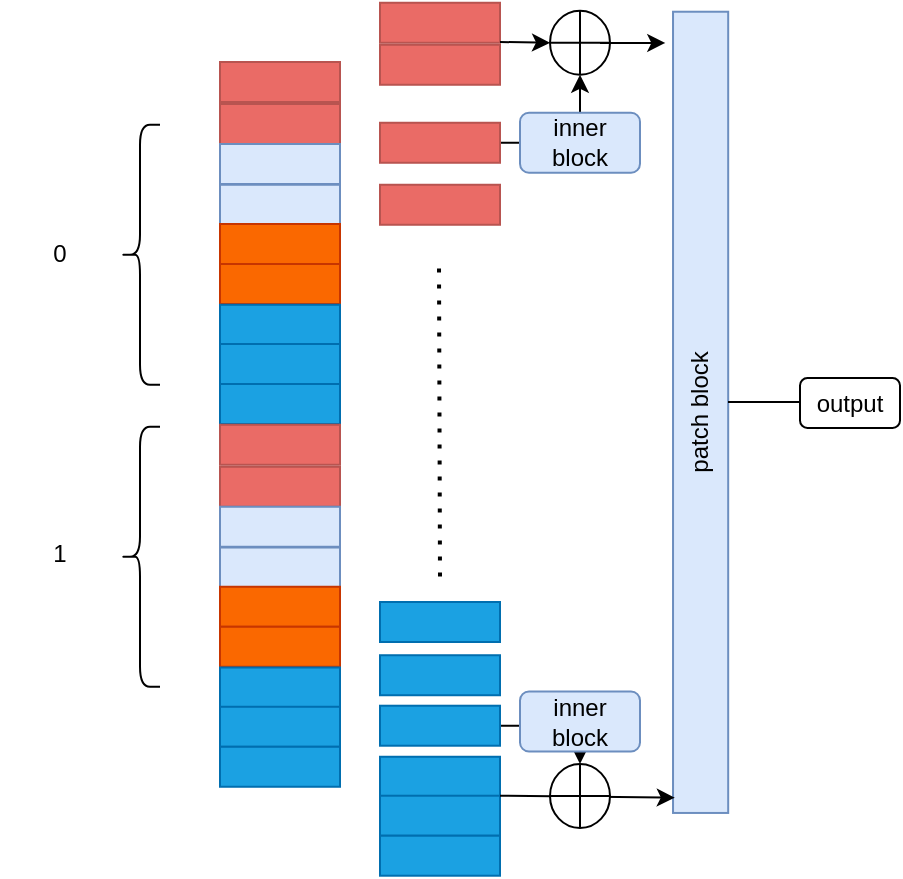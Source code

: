 <mxfile version="22.1.3" type="github">
  <diagram name="第 1 页" id="t75bReEVC3L_tU_QWsq6">
    <mxGraphModel dx="1302" dy="685" grid="1" gridSize="10" guides="1" tooltips="1" connect="1" arrows="1" fold="1" page="1" pageScale="1" pageWidth="827" pageHeight="1169" math="0" shadow="0">
      <root>
        <mxCell id="0" />
        <mxCell id="1" parent="0" />
        <mxCell id="c8WzMOXJUV4LEf6w_ohf-1" value="" style="rounded=0;whiteSpace=wrap;html=1;fillColor=#EA6B66;strokeColor=#b85450;rotation=90;" vertex="1" parent="1">
          <mxGeometry x="130" y="210" width="20" height="60" as="geometry" />
        </mxCell>
        <mxCell id="c8WzMOXJUV4LEf6w_ohf-2" value="" style="rounded=0;whiteSpace=wrap;html=1;fillColor=#EA6B66;strokeColor=#b85450;rotation=90;" vertex="1" parent="1">
          <mxGeometry x="130" y="231" width="20" height="60" as="geometry" />
        </mxCell>
        <mxCell id="c8WzMOXJUV4LEf6w_ohf-3" value="" style="rounded=0;whiteSpace=wrap;html=1;fillColor=#dae8fc;strokeColor=#6c8ebf;rotation=90;" vertex="1" parent="1">
          <mxGeometry x="130" y="251" width="20" height="60" as="geometry" />
        </mxCell>
        <mxCell id="c8WzMOXJUV4LEf6w_ohf-4" value="" style="rounded=0;whiteSpace=wrap;html=1;fillColor=#dae8fc;strokeColor=#6c8ebf;rotation=90;" vertex="1" parent="1">
          <mxGeometry x="130" y="271.38" width="20" height="60" as="geometry" />
        </mxCell>
        <mxCell id="c8WzMOXJUV4LEf6w_ohf-5" value="" style="rounded=0;whiteSpace=wrap;html=1;fillColor=#fa6800;strokeColor=#C73500;fontColor=#000000;rotation=90;" vertex="1" parent="1">
          <mxGeometry x="130" y="291" width="20" height="60" as="geometry" />
        </mxCell>
        <mxCell id="c8WzMOXJUV4LEf6w_ohf-6" value="" style="rounded=0;whiteSpace=wrap;html=1;fillColor=#fa6800;strokeColor=#C73500;fontColor=#000000;rotation=90;" vertex="1" parent="1">
          <mxGeometry x="130" y="311" width="20" height="60" as="geometry" />
        </mxCell>
        <mxCell id="c8WzMOXJUV4LEf6w_ohf-7" value="" style="rounded=0;whiteSpace=wrap;html=1;fillColor=#1ba1e2;strokeColor=#006EAF;fontColor=#ffffff;rotation=90;" vertex="1" parent="1">
          <mxGeometry x="130" y="331.38" width="20" height="60" as="geometry" />
        </mxCell>
        <mxCell id="c8WzMOXJUV4LEf6w_ohf-8" value="" style="rounded=0;whiteSpace=wrap;html=1;fillColor=#1ba1e2;strokeColor=#006EAF;fontColor=#ffffff;rotation=90;" vertex="1" parent="1">
          <mxGeometry x="130" y="351" width="20" height="60" as="geometry" />
        </mxCell>
        <mxCell id="c8WzMOXJUV4LEf6w_ohf-9" value="" style="rounded=0;whiteSpace=wrap;html=1;fillColor=#1ba1e2;strokeColor=#006EAF;fontColor=#ffffff;rotation=90;" vertex="1" parent="1">
          <mxGeometry x="130" y="371" width="20" height="60" as="geometry" />
        </mxCell>
        <mxCell id="c8WzMOXJUV4LEf6w_ohf-10" value="" style="shape=curlyBracket;whiteSpace=wrap;html=1;rounded=1;labelPosition=left;verticalLabelPosition=middle;align=right;verticalAlign=middle;rotation=0;" vertex="1" parent="1">
          <mxGeometry x="60" y="261.38" width="20" height="130" as="geometry" />
        </mxCell>
        <mxCell id="c8WzMOXJUV4LEf6w_ohf-11" value="" style="shape=curlyBracket;whiteSpace=wrap;html=1;rounded=1;labelPosition=left;verticalLabelPosition=middle;align=right;verticalAlign=middle;rotation=0;" vertex="1" parent="1">
          <mxGeometry x="60" y="412.38" width="20" height="130" as="geometry" />
        </mxCell>
        <mxCell id="c8WzMOXJUV4LEf6w_ohf-12" value="" style="rounded=0;whiteSpace=wrap;html=1;fillColor=#EA6B66;strokeColor=#b85450;rotation=90;" vertex="1" parent="1">
          <mxGeometry x="130" y="391.38" width="20" height="60" as="geometry" />
        </mxCell>
        <mxCell id="c8WzMOXJUV4LEf6w_ohf-13" value="" style="rounded=0;whiteSpace=wrap;html=1;fillColor=#EA6B66;strokeColor=#b85450;rotation=90;" vertex="1" parent="1">
          <mxGeometry x="130" y="412.38" width="20" height="60" as="geometry" />
        </mxCell>
        <mxCell id="c8WzMOXJUV4LEf6w_ohf-14" value="" style="rounded=0;whiteSpace=wrap;html=1;fillColor=#dae8fc;strokeColor=#6c8ebf;rotation=90;" vertex="1" parent="1">
          <mxGeometry x="130" y="432.38" width="20" height="60" as="geometry" />
        </mxCell>
        <mxCell id="c8WzMOXJUV4LEf6w_ohf-15" value="" style="rounded=0;whiteSpace=wrap;html=1;fillColor=#dae8fc;strokeColor=#6c8ebf;rotation=90;" vertex="1" parent="1">
          <mxGeometry x="130" y="452.76" width="20" height="60" as="geometry" />
        </mxCell>
        <mxCell id="c8WzMOXJUV4LEf6w_ohf-16" value="" style="rounded=0;whiteSpace=wrap;html=1;fillColor=#fa6800;strokeColor=#C73500;fontColor=#000000;rotation=90;" vertex="1" parent="1">
          <mxGeometry x="130" y="472.38" width="20" height="60" as="geometry" />
        </mxCell>
        <mxCell id="c8WzMOXJUV4LEf6w_ohf-17" value="" style="rounded=0;whiteSpace=wrap;html=1;fillColor=#fa6800;strokeColor=#C73500;fontColor=#000000;rotation=90;" vertex="1" parent="1">
          <mxGeometry x="130" y="492.38" width="20" height="60" as="geometry" />
        </mxCell>
        <mxCell id="c8WzMOXJUV4LEf6w_ohf-18" value="" style="rounded=0;whiteSpace=wrap;html=1;fillColor=#1ba1e2;strokeColor=#006EAF;fontColor=#ffffff;rotation=90;" vertex="1" parent="1">
          <mxGeometry x="130" y="512.76" width="20" height="60" as="geometry" />
        </mxCell>
        <mxCell id="c8WzMOXJUV4LEf6w_ohf-19" value="" style="rounded=0;whiteSpace=wrap;html=1;fillColor=#1ba1e2;strokeColor=#006EAF;fontColor=#ffffff;rotation=90;" vertex="1" parent="1">
          <mxGeometry x="130" y="532.38" width="20" height="60" as="geometry" />
        </mxCell>
        <mxCell id="c8WzMOXJUV4LEf6w_ohf-20" value="" style="rounded=0;whiteSpace=wrap;html=1;fillColor=#1ba1e2;strokeColor=#006EAF;fontColor=#ffffff;rotation=90;" vertex="1" parent="1">
          <mxGeometry x="130" y="552.38" width="20" height="60" as="geometry" />
        </mxCell>
        <mxCell id="c8WzMOXJUV4LEf6w_ohf-21" value="0" style="text;html=1;strokeColor=none;fillColor=none;align=center;verticalAlign=middle;whiteSpace=wrap;rounded=0;" vertex="1" parent="1">
          <mxGeometry y="311.31" width="60" height="30" as="geometry" />
        </mxCell>
        <mxCell id="c8WzMOXJUV4LEf6w_ohf-22" value="1" style="text;html=1;strokeColor=none;fillColor=none;align=center;verticalAlign=middle;whiteSpace=wrap;rounded=0;rotation=0;" vertex="1" parent="1">
          <mxGeometry y="460.69" width="60" height="30" as="geometry" />
        </mxCell>
        <mxCell id="c8WzMOXJUV4LEf6w_ohf-27" value="patch block" style="rounded=0;whiteSpace=wrap;html=1;rotation=-90;fillColor=#dae8fc;strokeColor=#6c8ebf;" vertex="1" parent="1">
          <mxGeometry x="150" y="391.38" width="400.61" height="27.58" as="geometry" />
        </mxCell>
        <mxCell id="c8WzMOXJUV4LEf6w_ohf-28" value="" style="rounded=0;whiteSpace=wrap;html=1;fillColor=#EA6B66;strokeColor=#b85450;rotation=90;" vertex="1" parent="1">
          <mxGeometry x="210" y="180.38" width="20" height="60" as="geometry" />
        </mxCell>
        <mxCell id="c8WzMOXJUV4LEf6w_ohf-48" value="" style="edgeStyle=orthogonalEdgeStyle;rounded=0;orthogonalLoop=1;jettySize=auto;html=1;" edge="1" parent="1" source="c8WzMOXJUV4LEf6w_ohf-30" target="c8WzMOXJUV4LEf6w_ohf-47">
          <mxGeometry relative="1" as="geometry" />
        </mxCell>
        <mxCell id="c8WzMOXJUV4LEf6w_ohf-30" value="" style="rounded=0;whiteSpace=wrap;html=1;fillColor=#EA6B66;strokeColor=#b85450;rotation=90;" vertex="1" parent="1">
          <mxGeometry x="210" y="240.38" width="20" height="60" as="geometry" />
        </mxCell>
        <mxCell id="c8WzMOXJUV4LEf6w_ohf-31" value="" style="rounded=0;whiteSpace=wrap;html=1;fillColor=#EA6B66;strokeColor=#b85450;rotation=90;" vertex="1" parent="1">
          <mxGeometry x="210" y="271.38" width="20" height="60" as="geometry" />
        </mxCell>
        <mxCell id="c8WzMOXJUV4LEf6w_ohf-32" value="" style="endArrow=none;dashed=1;html=1;dashPattern=1 3;strokeWidth=2;rounded=0;" edge="1" parent="1">
          <mxGeometry width="50" height="50" relative="1" as="geometry">
            <mxPoint x="220" y="487.24" as="sourcePoint" />
            <mxPoint x="219.5" y="331.38" as="targetPoint" />
          </mxGeometry>
        </mxCell>
        <mxCell id="c8WzMOXJUV4LEf6w_ohf-33" value="" style="rounded=0;whiteSpace=wrap;html=1;fillColor=#1ba1e2;strokeColor=#006EAF;fontColor=#ffffff;rotation=90;" vertex="1" parent="1">
          <mxGeometry x="210" y="557.38" width="20" height="60" as="geometry" />
        </mxCell>
        <mxCell id="c8WzMOXJUV4LEf6w_ohf-34" value="" style="rounded=0;whiteSpace=wrap;html=1;fillColor=#1ba1e2;strokeColor=#006EAF;fontColor=#ffffff;rotation=90;" vertex="1" parent="1">
          <mxGeometry x="210" y="576.86" width="20" height="60" as="geometry" />
        </mxCell>
        <mxCell id="c8WzMOXJUV4LEf6w_ohf-35" value="" style="rounded=0;whiteSpace=wrap;html=1;fillColor=#1ba1e2;strokeColor=#006EAF;fontColor=#ffffff;rotation=90;" vertex="1" parent="1">
          <mxGeometry x="210" y="596.86" width="20" height="60" as="geometry" />
        </mxCell>
        <mxCell id="c8WzMOXJUV4LEf6w_ohf-36" value="" style="rounded=0;whiteSpace=wrap;html=1;fillColor=#1ba1e2;strokeColor=#006EAF;fontColor=#ffffff;rotation=90;" vertex="1" parent="1">
          <mxGeometry x="210" y="480" width="20" height="60" as="geometry" />
        </mxCell>
        <mxCell id="c8WzMOXJUV4LEf6w_ohf-37" value="" style="rounded=0;whiteSpace=wrap;html=1;fillColor=#1ba1e2;strokeColor=#006EAF;fontColor=#ffffff;rotation=90;" vertex="1" parent="1">
          <mxGeometry x="210" y="506.62" width="20" height="60" as="geometry" />
        </mxCell>
        <mxCell id="c8WzMOXJUV4LEf6w_ohf-60" value="" style="edgeStyle=orthogonalEdgeStyle;rounded=0;orthogonalLoop=1;jettySize=auto;html=1;" edge="1" parent="1" source="c8WzMOXJUV4LEf6w_ohf-38" target="c8WzMOXJUV4LEf6w_ohf-59">
          <mxGeometry relative="1" as="geometry" />
        </mxCell>
        <mxCell id="c8WzMOXJUV4LEf6w_ohf-38" value="" style="rounded=0;whiteSpace=wrap;html=1;fillColor=#1ba1e2;strokeColor=#006EAF;fontColor=#ffffff;rotation=90;" vertex="1" parent="1">
          <mxGeometry x="210" y="531.86" width="20" height="60" as="geometry" />
        </mxCell>
        <mxCell id="c8WzMOXJUV4LEf6w_ohf-41" value="" style="endArrow=classic;html=1;rounded=0;entryX=0.019;entryY=0.032;entryDx=0;entryDy=0;entryPerimeter=0;exitX=1;exitY=0;exitDx=0;exitDy=0;" edge="1" parent="1" target="c8WzMOXJUV4LEf6w_ohf-27">
          <mxGeometry width="50" height="50" relative="1" as="geometry">
            <mxPoint x="250" y="596.86" as="sourcePoint" />
            <mxPoint x="299" y="597.86" as="targetPoint" />
            <Array as="points" />
          </mxGeometry>
        </mxCell>
        <mxCell id="c8WzMOXJUV4LEf6w_ohf-43" value="inner block" style="rounded=1;whiteSpace=wrap;html=1;fillColor=#dae8fc;strokeColor=#6c8ebf;" vertex="1" parent="1">
          <mxGeometry x="260" y="255.38" width="60" height="30" as="geometry" />
        </mxCell>
        <mxCell id="c8WzMOXJUV4LEf6w_ohf-47" value="" style="verticalLabelPosition=bottom;verticalAlign=top;html=1;shape=mxgraph.flowchart.summing_function;" vertex="1" parent="1">
          <mxGeometry x="275" y="204.38" width="30" height="32" as="geometry" />
        </mxCell>
        <mxCell id="c8WzMOXJUV4LEf6w_ohf-51" value="" style="rounded=0;whiteSpace=wrap;html=1;fillColor=#EA6B66;strokeColor=#b85450;rotation=90;" vertex="1" parent="1">
          <mxGeometry x="210" y="201.38" width="20" height="60" as="geometry" />
        </mxCell>
        <mxCell id="c8WzMOXJUV4LEf6w_ohf-52" value="" style="endArrow=classic;html=1;rounded=0;entryX=0;entryY=0.5;entryDx=0;entryDy=0;entryPerimeter=0;" edge="1" parent="1" target="c8WzMOXJUV4LEf6w_ohf-47">
          <mxGeometry width="50" height="50" relative="1" as="geometry">
            <mxPoint x="250" y="220" as="sourcePoint" />
            <mxPoint x="300" y="170" as="targetPoint" />
          </mxGeometry>
        </mxCell>
        <mxCell id="c8WzMOXJUV4LEf6w_ohf-54" value="" style="endArrow=classic;html=1;rounded=0;entryX=0.961;entryY=-0.14;entryDx=0;entryDy=0;entryPerimeter=0;exitX=0.833;exitY=0.503;exitDx=0;exitDy=0;exitPerimeter=0;" edge="1" parent="1" source="c8WzMOXJUV4LEf6w_ohf-47" target="c8WzMOXJUV4LEf6w_ohf-27">
          <mxGeometry width="50" height="50" relative="1" as="geometry">
            <mxPoint x="310" y="220" as="sourcePoint" />
            <mxPoint x="350" y="170" as="targetPoint" />
          </mxGeometry>
        </mxCell>
        <mxCell id="c8WzMOXJUV4LEf6w_ohf-58" value="inner block" style="rounded=1;whiteSpace=wrap;html=1;fillColor=#dae8fc;strokeColor=#6c8ebf;" vertex="1" parent="1">
          <mxGeometry x="260" y="544.76" width="60" height="30" as="geometry" />
        </mxCell>
        <mxCell id="c8WzMOXJUV4LEf6w_ohf-59" value="" style="verticalLabelPosition=bottom;verticalAlign=top;html=1;shape=mxgraph.flowchart.summing_function;" vertex="1" parent="1">
          <mxGeometry x="275" y="581" width="30" height="32" as="geometry" />
        </mxCell>
        <mxCell id="c8WzMOXJUV4LEf6w_ohf-61" value="" style="endArrow=none;html=1;rounded=0;exitX=0.513;exitY=0.997;exitDx=0;exitDy=0;exitPerimeter=0;" edge="1" parent="1" source="c8WzMOXJUV4LEf6w_ohf-27">
          <mxGeometry width="50" height="50" relative="1" as="geometry">
            <mxPoint x="364" y="401" as="sourcePoint" />
            <mxPoint x="400" y="400" as="targetPoint" />
          </mxGeometry>
        </mxCell>
        <mxCell id="c8WzMOXJUV4LEf6w_ohf-62" value="output" style="rounded=1;whiteSpace=wrap;html=1;" vertex="1" parent="1">
          <mxGeometry x="400" y="388" width="50" height="25" as="geometry" />
        </mxCell>
      </root>
    </mxGraphModel>
  </diagram>
</mxfile>
